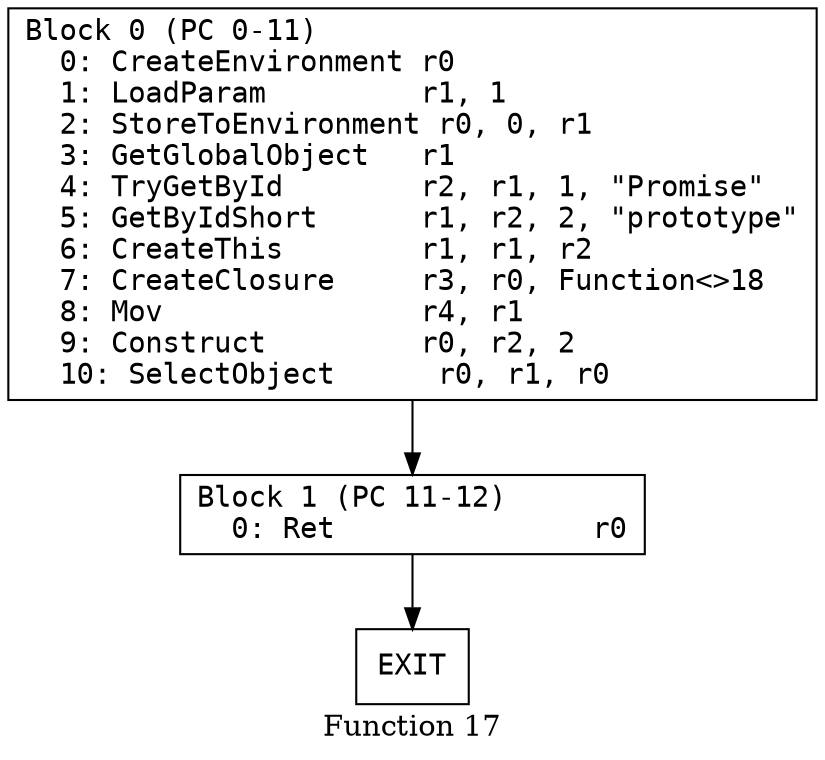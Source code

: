 // Function 17 from flow_control
// Generated from data/flow_control.dot

digraph {
  rankdir=TB;
  node [shape=box, fontname="monospace"];

  label = "Function 17";
  style = filled;
  color = lightgrey;

  f17_n0 [ label = "Block 0 (PC 0-11)\l  0: CreateEnvironment r0\l  1: LoadParam         r1, 1\l  2: StoreToEnvironment r0, 0, r1\l  3: GetGlobalObject   r1\l  4: TryGetById        r2, r1, 1, \"Promise\"\l  5: GetByIdShort      r1, r2, 2, \"prototype\"\l  6: CreateThis        r1, r1, r2\l  7: CreateClosure     r3, r0, Function<>18\l  8: Mov               r4, r1\l  9: Construct         r0, r2, 2\l  10: SelectObject      r0, r1, r0\l" ]
  f17_n1 [ label = "Block 1 (PC 11-12)\l  0: Ret               r0\l" ]
  f17_n2 [ label = "EXIT" ]

  f17_n0 -> f17_n1
  f17_n1 -> f17_n2
}
